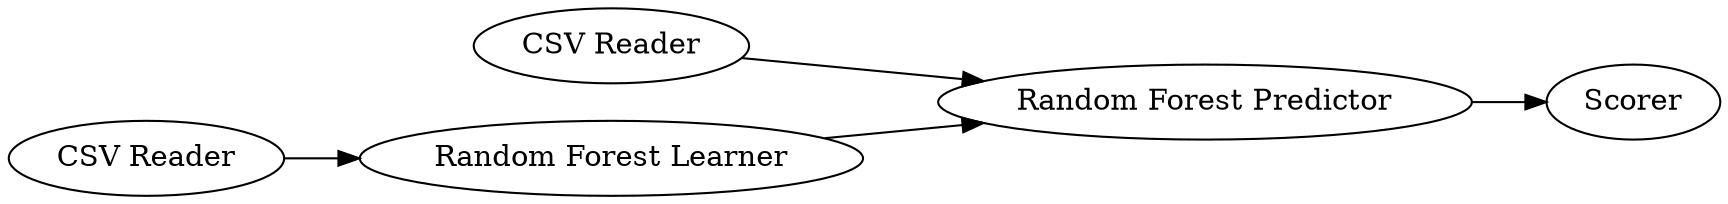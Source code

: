 digraph {
	1 [label="CSV Reader"]
	2 [label="CSV Reader"]
	5 [label=Scorer]
	6 [label="Random Forest Learner"]
	7 [label="Random Forest Predictor"]
	1 -> 7
	2 -> 6
	6 -> 7
	7 -> 5
	rankdir=LR
}
